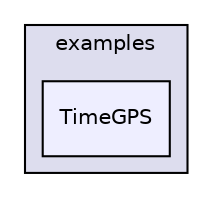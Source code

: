 digraph "Arduino/Libraries/Time/examples/TimeGPS" {
  compound=true
  node [ fontsize="10", fontname="Helvetica"];
  edge [ labelfontsize="10", labelfontname="Helvetica"];
  subgraph clusterdir_50e95a2769a186a5c9043732ad260356 {
    graph [ bgcolor="#ddddee", pencolor="black", label="examples" fontname="Helvetica", fontsize="10", URL="dir_50e95a2769a186a5c9043732ad260356.html"]
  dir_d78b08501604cfb6e9441ca9961cec38 [shape=box, label="TimeGPS", style="filled", fillcolor="#eeeeff", pencolor="black", URL="dir_d78b08501604cfb6e9441ca9961cec38.html"];
  }
}
